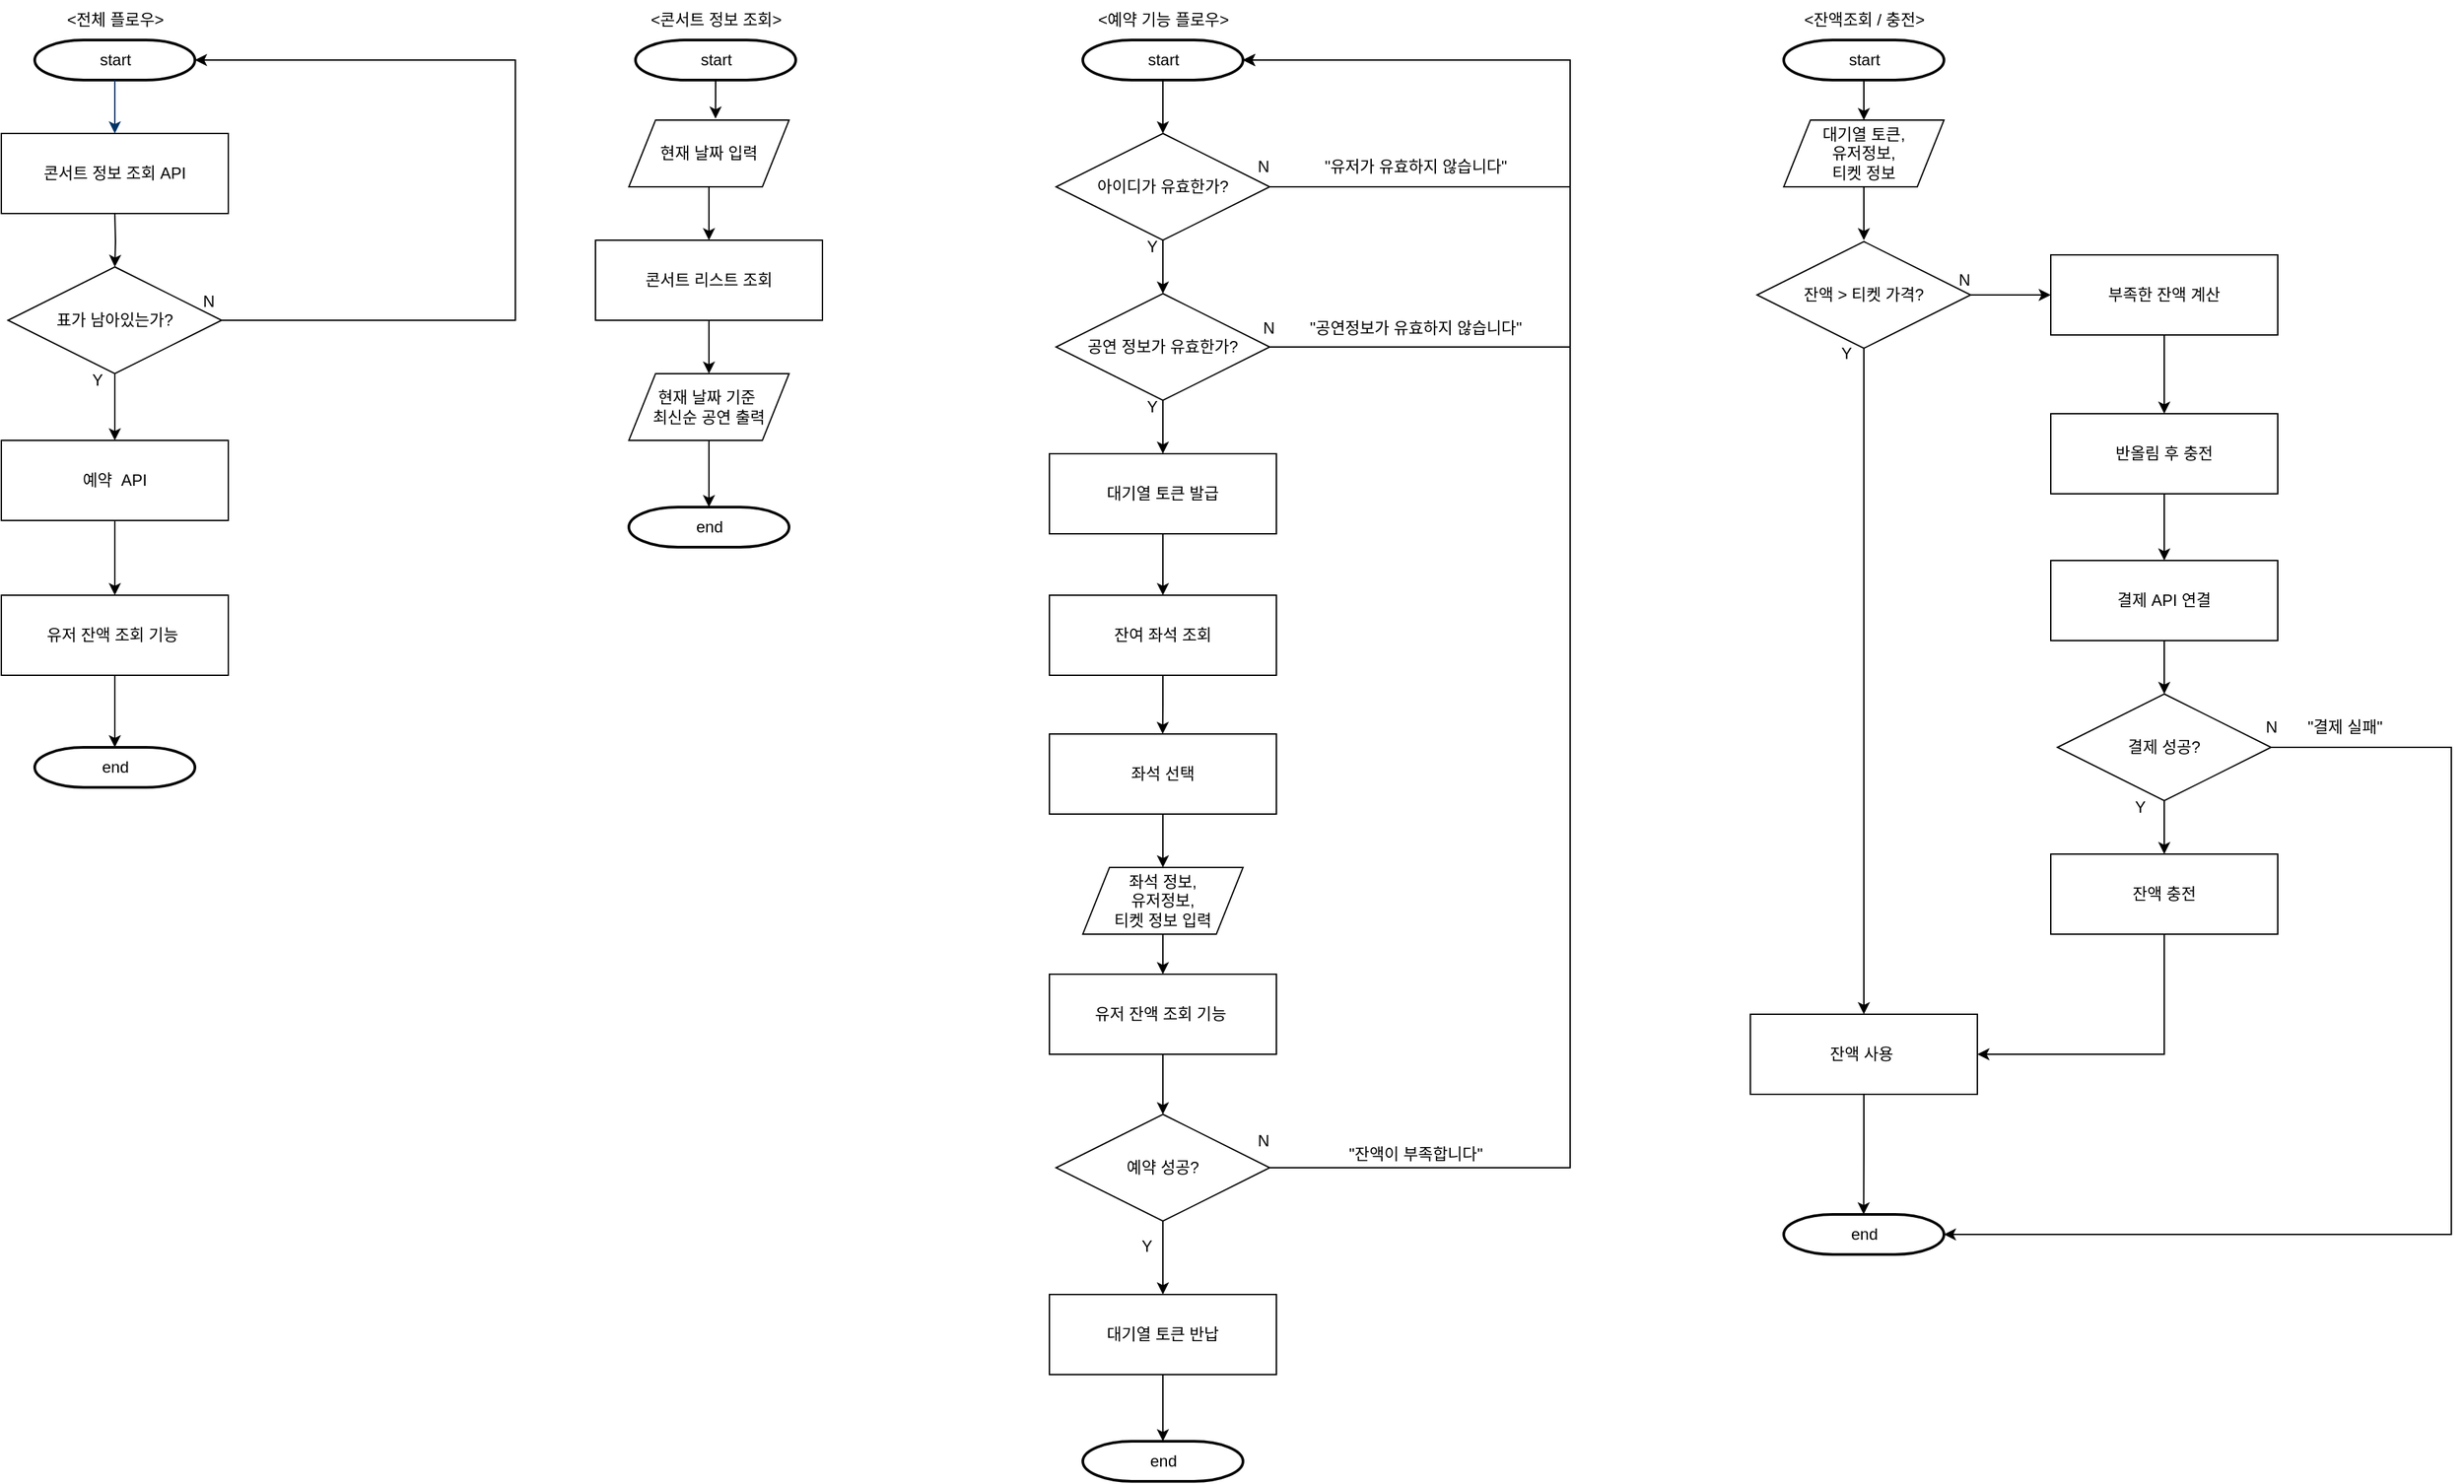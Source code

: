 <mxfile version="24.7.17">
  <diagram id="6a731a19-8d31-9384-78a2-239565b7b9f0" name="Page-1">
    <mxGraphModel dx="2578" dy="1458" grid="1" gridSize="10" guides="1" tooltips="1" connect="1" arrows="1" fold="1" page="1" pageScale="1" pageWidth="1169" pageHeight="827" background="none" math="0" shadow="0">
      <root>
        <mxCell id="0" />
        <mxCell id="1" parent="0" />
        <mxCell id="2" value="start" style="shape=mxgraph.flowchart.terminator;strokeWidth=2;gradientColor=none;gradientDirection=north;fontStyle=0;html=1;" parent="1" vertex="1">
          <mxGeometry x="260" y="60" width="120" height="30" as="geometry" />
        </mxCell>
        <mxCell id="7" style="fontStyle=1;strokeColor=#003366;strokeWidth=1;html=1;" parent="1" source="2" edge="1">
          <mxGeometry relative="1" as="geometry">
            <mxPoint x="320" y="130" as="targetPoint" />
          </mxGeometry>
        </mxCell>
        <mxCell id="9L7pS83hbGjuV_d6aadw-70" value="&amp;lt;전체 플로우&amp;gt;" style="text;html=1;align=center;verticalAlign=middle;resizable=0;points=[];autosize=1;strokeColor=none;fillColor=none;" vertex="1" parent="1">
          <mxGeometry x="270" y="30" width="100" height="30" as="geometry" />
        </mxCell>
        <mxCell id="9L7pS83hbGjuV_d6aadw-151" value="콘서트 정보 조회 API" style="rounded=0;whiteSpace=wrap;html=1;" vertex="1" parent="1">
          <mxGeometry x="235" y="130" width="170" height="60" as="geometry" />
        </mxCell>
        <mxCell id="9L7pS83hbGjuV_d6aadw-203" style="edgeStyle=orthogonalEdgeStyle;rounded=0;orthogonalLoop=1;jettySize=auto;html=1;exitX=0.5;exitY=1;exitDx=0;exitDy=0;entryX=0.5;entryY=0;entryDx=0;entryDy=0;" edge="1" parent="1" target="9L7pS83hbGjuV_d6aadw-202">
          <mxGeometry relative="1" as="geometry">
            <mxPoint x="320" y="190" as="sourcePoint" />
          </mxGeometry>
        </mxCell>
        <mxCell id="9L7pS83hbGjuV_d6aadw-159" style="edgeStyle=orthogonalEdgeStyle;rounded=0;orthogonalLoop=1;jettySize=auto;html=1;exitX=0.5;exitY=1;exitDx=0;exitDy=0;entryX=0.5;entryY=0;entryDx=0;entryDy=0;" edge="1" parent="1" source="9L7pS83hbGjuV_d6aadw-154">
          <mxGeometry relative="1" as="geometry">
            <mxPoint x="320" y="476" as="targetPoint" />
          </mxGeometry>
        </mxCell>
        <mxCell id="9L7pS83hbGjuV_d6aadw-154" value="예약&amp;nbsp; API" style="rounded=0;whiteSpace=wrap;html=1;" vertex="1" parent="1">
          <mxGeometry x="235" y="360" width="170" height="60" as="geometry" />
        </mxCell>
        <mxCell id="9L7pS83hbGjuV_d6aadw-168" value="유저 잔액 조회 기능&amp;nbsp;" style="rounded=0;whiteSpace=wrap;html=1;" vertex="1" parent="1">
          <mxGeometry x="235" y="476" width="170" height="60" as="geometry" />
        </mxCell>
        <mxCell id="9L7pS83hbGjuV_d6aadw-170" value="end" style="shape=mxgraph.flowchart.terminator;strokeWidth=2;gradientColor=none;gradientDirection=north;fontStyle=0;html=1;" vertex="1" parent="1">
          <mxGeometry x="260" y="590" width="120" height="30" as="geometry" />
        </mxCell>
        <mxCell id="9L7pS83hbGjuV_d6aadw-172" style="edgeStyle=orthogonalEdgeStyle;rounded=0;orthogonalLoop=1;jettySize=auto;html=1;entryX=0.5;entryY=0;entryDx=0;entryDy=0;entryPerimeter=0;" edge="1" parent="1" source="9L7pS83hbGjuV_d6aadw-168" target="9L7pS83hbGjuV_d6aadw-170">
          <mxGeometry relative="1" as="geometry" />
        </mxCell>
        <mxCell id="9L7pS83hbGjuV_d6aadw-173" value="start" style="shape=mxgraph.flowchart.terminator;strokeWidth=2;gradientColor=none;gradientDirection=north;fontStyle=0;html=1;" vertex="1" parent="1">
          <mxGeometry x="710" y="60" width="120" height="30" as="geometry" />
        </mxCell>
        <mxCell id="9L7pS83hbGjuV_d6aadw-174" value="&amp;lt;콘서트 정보 조회&amp;gt;" style="text;html=1;align=center;verticalAlign=middle;resizable=0;points=[];autosize=1;strokeColor=none;fillColor=none;" vertex="1" parent="1">
          <mxGeometry x="705" y="30" width="130" height="30" as="geometry" />
        </mxCell>
        <mxCell id="9L7pS83hbGjuV_d6aadw-175" value="현재 날짜 입력" style="shape=parallelogram;perimeter=parallelogramPerimeter;whiteSpace=wrap;html=1;fixedSize=1;" vertex="1" parent="1">
          <mxGeometry x="705" y="120" width="120" height="50" as="geometry" />
        </mxCell>
        <mxCell id="9L7pS83hbGjuV_d6aadw-177" style="edgeStyle=orthogonalEdgeStyle;rounded=0;orthogonalLoop=1;jettySize=auto;html=1;exitX=0.5;exitY=1;exitDx=0;exitDy=0;exitPerimeter=0;entryX=0.541;entryY=-0.022;entryDx=0;entryDy=0;entryPerimeter=0;" edge="1" parent="1" source="9L7pS83hbGjuV_d6aadw-173" target="9L7pS83hbGjuV_d6aadw-175">
          <mxGeometry relative="1" as="geometry" />
        </mxCell>
        <mxCell id="9L7pS83hbGjuV_d6aadw-184" style="edgeStyle=orthogonalEdgeStyle;rounded=0;orthogonalLoop=1;jettySize=auto;html=1;exitX=0.5;exitY=1;exitDx=0;exitDy=0;entryX=0.5;entryY=0;entryDx=0;entryDy=0;" edge="1" parent="1" source="9L7pS83hbGjuV_d6aadw-178" target="9L7pS83hbGjuV_d6aadw-183">
          <mxGeometry relative="1" as="geometry" />
        </mxCell>
        <mxCell id="9L7pS83hbGjuV_d6aadw-178" value="콘서트 리스트 조회" style="rounded=0;whiteSpace=wrap;html=1;" vertex="1" parent="1">
          <mxGeometry x="680" y="210" width="170" height="60" as="geometry" />
        </mxCell>
        <mxCell id="9L7pS83hbGjuV_d6aadw-180" style="edgeStyle=orthogonalEdgeStyle;rounded=0;orthogonalLoop=1;jettySize=auto;html=1;exitX=0.5;exitY=1;exitDx=0;exitDy=0;entryX=0.5;entryY=0;entryDx=0;entryDy=0;" edge="1" parent="1" source="9L7pS83hbGjuV_d6aadw-175" target="9L7pS83hbGjuV_d6aadw-178">
          <mxGeometry relative="1" as="geometry" />
        </mxCell>
        <mxCell id="9L7pS83hbGjuV_d6aadw-183" value="현재 날짜 기준&amp;nbsp;&lt;div&gt;최신순 공연 출력&lt;/div&gt;" style="shape=parallelogram;perimeter=parallelogramPerimeter;whiteSpace=wrap;html=1;fixedSize=1;" vertex="1" parent="1">
          <mxGeometry x="705" y="310" width="120" height="50" as="geometry" />
        </mxCell>
        <mxCell id="9L7pS83hbGjuV_d6aadw-204" style="edgeStyle=orthogonalEdgeStyle;rounded=0;orthogonalLoop=1;jettySize=auto;html=1;exitX=0.5;exitY=1;exitDx=0;exitDy=0;entryX=0.5;entryY=0;entryDx=0;entryDy=0;" edge="1" parent="1" source="9L7pS83hbGjuV_d6aadw-202" target="9L7pS83hbGjuV_d6aadw-154">
          <mxGeometry relative="1" as="geometry" />
        </mxCell>
        <mxCell id="9L7pS83hbGjuV_d6aadw-202" value="표가 남아있는가?" style="rhombus;whiteSpace=wrap;html=1;" vertex="1" parent="1">
          <mxGeometry x="240" y="230" width="160" height="80" as="geometry" />
        </mxCell>
        <mxCell id="9L7pS83hbGjuV_d6aadw-208" style="edgeStyle=orthogonalEdgeStyle;rounded=0;orthogonalLoop=1;jettySize=auto;html=1;exitX=1;exitY=0.5;exitDx=0;exitDy=0;entryX=1;entryY=0.5;entryDx=0;entryDy=0;entryPerimeter=0;" edge="1" parent="1" source="9L7pS83hbGjuV_d6aadw-202" target="2">
          <mxGeometry relative="1" as="geometry">
            <Array as="points">
              <mxPoint x="620" y="270" />
              <mxPoint x="620" y="75" />
            </Array>
          </mxGeometry>
        </mxCell>
        <mxCell id="9L7pS83hbGjuV_d6aadw-210" value="N" style="text;html=1;align=center;verticalAlign=middle;resizable=0;points=[];autosize=1;strokeColor=none;fillColor=none;" vertex="1" parent="1">
          <mxGeometry x="375" y="241" width="30" height="30" as="geometry" />
        </mxCell>
        <mxCell id="9L7pS83hbGjuV_d6aadw-211" value="&amp;nbsp;Y" style="text;html=1;align=center;verticalAlign=middle;resizable=0;points=[];autosize=1;strokeColor=none;fillColor=none;" vertex="1" parent="1">
          <mxGeometry x="290" y="300" width="30" height="30" as="geometry" />
        </mxCell>
        <mxCell id="9L7pS83hbGjuV_d6aadw-233" style="edgeStyle=orthogonalEdgeStyle;rounded=0;orthogonalLoop=1;jettySize=auto;html=1;exitX=0.5;exitY=1;exitDx=0;exitDy=0;exitPerimeter=0;" edge="1" parent="1" source="9L7pS83hbGjuV_d6aadw-220" target="9L7pS83hbGjuV_d6aadw-231">
          <mxGeometry relative="1" as="geometry" />
        </mxCell>
        <mxCell id="9L7pS83hbGjuV_d6aadw-220" value="start" style="shape=mxgraph.flowchart.terminator;strokeWidth=2;gradientColor=none;gradientDirection=north;fontStyle=0;html=1;" vertex="1" parent="1">
          <mxGeometry x="1045" y="60" width="120" height="30" as="geometry" />
        </mxCell>
        <mxCell id="9L7pS83hbGjuV_d6aadw-221" value="&amp;lt;예약 기능 플로우&amp;gt;" style="text;html=1;align=center;verticalAlign=middle;resizable=0;points=[];autosize=1;strokeColor=none;fillColor=none;" vertex="1" parent="1">
          <mxGeometry x="1040" y="30" width="130" height="30" as="geometry" />
        </mxCell>
        <mxCell id="9L7pS83hbGjuV_d6aadw-254" style="edgeStyle=orthogonalEdgeStyle;rounded=0;orthogonalLoop=1;jettySize=auto;html=1;exitX=0.5;exitY=1;exitDx=0;exitDy=0;exitPerimeter=0;entryX=0.5;entryY=0;entryDx=0;entryDy=0;" edge="1" parent="1" source="9L7pS83hbGjuV_d6aadw-222" target="9L7pS83hbGjuV_d6aadw-253">
          <mxGeometry relative="1" as="geometry" />
        </mxCell>
        <mxCell id="9L7pS83hbGjuV_d6aadw-222" value="start" style="shape=mxgraph.flowchart.terminator;strokeWidth=2;gradientColor=none;gradientDirection=north;fontStyle=0;html=1;" vertex="1" parent="1">
          <mxGeometry x="1570" y="60" width="120" height="30" as="geometry" />
        </mxCell>
        <mxCell id="9L7pS83hbGjuV_d6aadw-223" value="&amp;lt;잔액조회 / 충전&amp;gt;" style="text;html=1;align=center;verticalAlign=middle;resizable=0;points=[];autosize=1;strokeColor=none;fillColor=none;" vertex="1" parent="1">
          <mxGeometry x="1570" y="30" width="120" height="30" as="geometry" />
        </mxCell>
        <mxCell id="9L7pS83hbGjuV_d6aadw-234" style="edgeStyle=orthogonalEdgeStyle;rounded=0;orthogonalLoop=1;jettySize=auto;html=1;exitX=0.5;exitY=1;exitDx=0;exitDy=0;" edge="1" parent="1" source="9L7pS83hbGjuV_d6aadw-231" target="9L7pS83hbGjuV_d6aadw-232">
          <mxGeometry relative="1" as="geometry" />
        </mxCell>
        <mxCell id="9L7pS83hbGjuV_d6aadw-231" value="아이디가 유효한가?" style="rhombus;whiteSpace=wrap;html=1;" vertex="1" parent="1">
          <mxGeometry x="1025" y="130" width="160" height="80" as="geometry" />
        </mxCell>
        <mxCell id="9L7pS83hbGjuV_d6aadw-238" style="edgeStyle=orthogonalEdgeStyle;rounded=0;orthogonalLoop=1;jettySize=auto;html=1;exitX=0.5;exitY=1;exitDx=0;exitDy=0;entryX=0.5;entryY=0;entryDx=0;entryDy=0;" edge="1" parent="1" source="9L7pS83hbGjuV_d6aadw-232" target="9L7pS83hbGjuV_d6aadw-236">
          <mxGeometry relative="1" as="geometry" />
        </mxCell>
        <mxCell id="9L7pS83hbGjuV_d6aadw-232" value="공연 정보가 유효한가?" style="rhombus;whiteSpace=wrap;html=1;" vertex="1" parent="1">
          <mxGeometry x="1025" y="250" width="160" height="80" as="geometry" />
        </mxCell>
        <mxCell id="9L7pS83hbGjuV_d6aadw-239" style="edgeStyle=orthogonalEdgeStyle;rounded=0;orthogonalLoop=1;jettySize=auto;html=1;exitX=0.5;exitY=1;exitDx=0;exitDy=0;entryX=0.5;entryY=0;entryDx=0;entryDy=0;" edge="1" parent="1" source="9L7pS83hbGjuV_d6aadw-236" target="9L7pS83hbGjuV_d6aadw-237">
          <mxGeometry relative="1" as="geometry" />
        </mxCell>
        <mxCell id="9L7pS83hbGjuV_d6aadw-236" value="대기열 토큰 발급" style="rounded=0;whiteSpace=wrap;html=1;" vertex="1" parent="1">
          <mxGeometry x="1020" y="370" width="170" height="60" as="geometry" />
        </mxCell>
        <mxCell id="9L7pS83hbGjuV_d6aadw-240" style="edgeStyle=orthogonalEdgeStyle;rounded=0;orthogonalLoop=1;jettySize=auto;html=1;exitX=0.5;exitY=1;exitDx=0;exitDy=0;" edge="1" parent="1" source="9L7pS83hbGjuV_d6aadw-237">
          <mxGeometry relative="1" as="geometry">
            <mxPoint x="1104.833" y="580" as="targetPoint" />
          </mxGeometry>
        </mxCell>
        <mxCell id="9L7pS83hbGjuV_d6aadw-237" value="잔여 좌석 조회" style="rounded=0;whiteSpace=wrap;html=1;" vertex="1" parent="1">
          <mxGeometry x="1020" y="476" width="170" height="60" as="geometry" />
        </mxCell>
        <mxCell id="9L7pS83hbGjuV_d6aadw-243" style="edgeStyle=orthogonalEdgeStyle;rounded=0;orthogonalLoop=1;jettySize=auto;html=1;exitX=0.5;exitY=1;exitDx=0;exitDy=0;" edge="1" parent="1" source="9L7pS83hbGjuV_d6aadw-241" target="9L7pS83hbGjuV_d6aadw-242">
          <mxGeometry relative="1" as="geometry" />
        </mxCell>
        <mxCell id="9L7pS83hbGjuV_d6aadw-241" value="좌석 선택" style="rounded=0;whiteSpace=wrap;html=1;" vertex="1" parent="1">
          <mxGeometry x="1020" y="580" width="170" height="60" as="geometry" />
        </mxCell>
        <mxCell id="9L7pS83hbGjuV_d6aadw-245" style="edgeStyle=orthogonalEdgeStyle;rounded=0;orthogonalLoop=1;jettySize=auto;html=1;exitX=0.5;exitY=1;exitDx=0;exitDy=0;" edge="1" parent="1" source="9L7pS83hbGjuV_d6aadw-242" target="9L7pS83hbGjuV_d6aadw-244">
          <mxGeometry relative="1" as="geometry" />
        </mxCell>
        <mxCell id="9L7pS83hbGjuV_d6aadw-242" value="좌석 정보,&lt;div&gt;유저정보,&lt;/div&gt;&lt;div&gt;티켓 정보 입력&lt;/div&gt;" style="shape=parallelogram;perimeter=parallelogramPerimeter;whiteSpace=wrap;html=1;fixedSize=1;" vertex="1" parent="1">
          <mxGeometry x="1045" y="680" width="120" height="50" as="geometry" />
        </mxCell>
        <mxCell id="9L7pS83hbGjuV_d6aadw-277" value="" style="edgeStyle=orthogonalEdgeStyle;rounded=0;orthogonalLoop=1;jettySize=auto;html=1;" edge="1" parent="1" source="9L7pS83hbGjuV_d6aadw-244" target="9L7pS83hbGjuV_d6aadw-262">
          <mxGeometry relative="1" as="geometry" />
        </mxCell>
        <mxCell id="9L7pS83hbGjuV_d6aadw-244" value="유저 잔액 조회 기능&amp;nbsp;" style="rounded=0;whiteSpace=wrap;html=1;" vertex="1" parent="1">
          <mxGeometry x="1020" y="760" width="170" height="60" as="geometry" />
        </mxCell>
        <mxCell id="9L7pS83hbGjuV_d6aadw-246" style="edgeStyle=orthogonalEdgeStyle;rounded=0;orthogonalLoop=1;jettySize=auto;html=1;exitX=1;exitY=0.5;exitDx=0;exitDy=0;entryX=1;entryY=0.5;entryDx=0;entryDy=0;entryPerimeter=0;" edge="1" parent="1" source="9L7pS83hbGjuV_d6aadw-231" target="9L7pS83hbGjuV_d6aadw-220">
          <mxGeometry relative="1" as="geometry">
            <Array as="points">
              <mxPoint x="1410" y="170" />
              <mxPoint x="1410" y="75" />
            </Array>
          </mxGeometry>
        </mxCell>
        <mxCell id="9L7pS83hbGjuV_d6aadw-248" style="edgeStyle=orthogonalEdgeStyle;rounded=0;orthogonalLoop=1;jettySize=auto;html=1;exitX=1;exitY=0.5;exitDx=0;exitDy=0;entryX=1;entryY=0.5;entryDx=0;entryDy=0;entryPerimeter=0;" edge="1" parent="1" source="9L7pS83hbGjuV_d6aadw-232" target="9L7pS83hbGjuV_d6aadw-220">
          <mxGeometry relative="1" as="geometry">
            <Array as="points">
              <mxPoint x="1410" y="290" />
              <mxPoint x="1410" y="75" />
            </Array>
          </mxGeometry>
        </mxCell>
        <mxCell id="9L7pS83hbGjuV_d6aadw-249" value="N" style="text;html=1;align=center;verticalAlign=middle;resizable=0;points=[];autosize=1;strokeColor=none;fillColor=none;" vertex="1" parent="1">
          <mxGeometry x="1165" y="140" width="30" height="30" as="geometry" />
        </mxCell>
        <mxCell id="9L7pS83hbGjuV_d6aadw-250" value="N" style="text;html=1;align=center;verticalAlign=middle;resizable=0;points=[];autosize=1;strokeColor=none;fillColor=none;" vertex="1" parent="1">
          <mxGeometry x="1169" y="261" width="30" height="30" as="geometry" />
        </mxCell>
        <mxCell id="9L7pS83hbGjuV_d6aadw-251" value="&amp;nbsp;Y" style="text;html=1;align=center;verticalAlign=middle;resizable=0;points=[];autosize=1;strokeColor=none;fillColor=none;" vertex="1" parent="1">
          <mxGeometry x="1080" y="320" width="30" height="30" as="geometry" />
        </mxCell>
        <mxCell id="9L7pS83hbGjuV_d6aadw-252" value="&amp;nbsp;Y" style="text;html=1;align=center;verticalAlign=middle;resizable=0;points=[];autosize=1;strokeColor=none;fillColor=none;" vertex="1" parent="1">
          <mxGeometry x="1080" y="200" width="30" height="30" as="geometry" />
        </mxCell>
        <mxCell id="9L7pS83hbGjuV_d6aadw-256" style="edgeStyle=orthogonalEdgeStyle;rounded=0;orthogonalLoop=1;jettySize=auto;html=1;exitX=0.5;exitY=1;exitDx=0;exitDy=0;" edge="1" parent="1" source="9L7pS83hbGjuV_d6aadw-253">
          <mxGeometry relative="1" as="geometry">
            <mxPoint x="1630" y="210" as="targetPoint" />
          </mxGeometry>
        </mxCell>
        <mxCell id="9L7pS83hbGjuV_d6aadw-253" value="대기열 토큰,&lt;div&gt;유저정보,&lt;/div&gt;&lt;div&gt;티켓 정보&lt;/div&gt;" style="shape=parallelogram;perimeter=parallelogramPerimeter;whiteSpace=wrap;html=1;fixedSize=1;" vertex="1" parent="1">
          <mxGeometry x="1570" y="120" width="120" height="50" as="geometry" />
        </mxCell>
        <mxCell id="9L7pS83hbGjuV_d6aadw-280" style="edgeStyle=orthogonalEdgeStyle;rounded=0;orthogonalLoop=1;jettySize=auto;html=1;exitX=0.5;exitY=1;exitDx=0;exitDy=0;entryX=0.5;entryY=0;entryDx=0;entryDy=0;" edge="1" parent="1" source="9L7pS83hbGjuV_d6aadw-258" target="9L7pS83hbGjuV_d6aadw-270">
          <mxGeometry relative="1" as="geometry" />
        </mxCell>
        <mxCell id="9L7pS83hbGjuV_d6aadw-282" value="" style="edgeStyle=orthogonalEdgeStyle;rounded=0;orthogonalLoop=1;jettySize=auto;html=1;" edge="1" parent="1" source="9L7pS83hbGjuV_d6aadw-258" target="9L7pS83hbGjuV_d6aadw-281">
          <mxGeometry relative="1" as="geometry" />
        </mxCell>
        <mxCell id="9L7pS83hbGjuV_d6aadw-258" value="잔액 &amp;gt; 티켓 가격?" style="rhombus;whiteSpace=wrap;html=1;" vertex="1" parent="1">
          <mxGeometry x="1550" y="211" width="160" height="80" as="geometry" />
        </mxCell>
        <mxCell id="9L7pS83hbGjuV_d6aadw-259" value="end" style="shape=mxgraph.flowchart.terminator;strokeWidth=2;gradientColor=none;gradientDirection=north;fontStyle=0;html=1;" vertex="1" parent="1">
          <mxGeometry x="705" y="410" width="120" height="30" as="geometry" />
        </mxCell>
        <mxCell id="9L7pS83hbGjuV_d6aadw-260" style="edgeStyle=orthogonalEdgeStyle;rounded=0;orthogonalLoop=1;jettySize=auto;html=1;exitX=0.5;exitY=1;exitDx=0;exitDy=0;entryX=0.5;entryY=0;entryDx=0;entryDy=0;entryPerimeter=0;" edge="1" parent="1" source="9L7pS83hbGjuV_d6aadw-183" target="9L7pS83hbGjuV_d6aadw-259">
          <mxGeometry relative="1" as="geometry" />
        </mxCell>
        <mxCell id="9L7pS83hbGjuV_d6aadw-265" style="edgeStyle=orthogonalEdgeStyle;rounded=0;orthogonalLoop=1;jettySize=auto;html=1;exitX=1;exitY=0.5;exitDx=0;exitDy=0;entryX=1;entryY=0.5;entryDx=0;entryDy=0;entryPerimeter=0;" edge="1" parent="1" source="9L7pS83hbGjuV_d6aadw-262" target="9L7pS83hbGjuV_d6aadw-220">
          <mxGeometry relative="1" as="geometry">
            <mxPoint x="1560" y="374.444" as="targetPoint" />
            <Array as="points">
              <mxPoint x="1410" y="905" />
              <mxPoint x="1410" y="75" />
            </Array>
          </mxGeometry>
        </mxCell>
        <mxCell id="9L7pS83hbGjuV_d6aadw-272" style="edgeStyle=orthogonalEdgeStyle;rounded=0;orthogonalLoop=1;jettySize=auto;html=1;exitX=0.5;exitY=1;exitDx=0;exitDy=0;entryX=0.5;entryY=0;entryDx=0;entryDy=0;" edge="1" parent="1" source="9L7pS83hbGjuV_d6aadw-262" target="9L7pS83hbGjuV_d6aadw-271">
          <mxGeometry relative="1" as="geometry" />
        </mxCell>
        <mxCell id="9L7pS83hbGjuV_d6aadw-262" value="예약 성공?" style="rhombus;whiteSpace=wrap;html=1;" vertex="1" parent="1">
          <mxGeometry x="1025" y="865" width="160" height="80" as="geometry" />
        </mxCell>
        <mxCell id="9L7pS83hbGjuV_d6aadw-263" value="end" style="shape=mxgraph.flowchart.terminator;strokeWidth=2;gradientColor=none;gradientDirection=north;fontStyle=0;html=1;" vertex="1" parent="1">
          <mxGeometry x="1045" y="1110" width="120" height="30" as="geometry" />
        </mxCell>
        <mxCell id="9L7pS83hbGjuV_d6aadw-266" value="&quot;공연정보가 유효하지 않습니다&quot;" style="text;html=1;align=center;verticalAlign=middle;resizable=0;points=[];autosize=1;strokeColor=none;fillColor=none;" vertex="1" parent="1">
          <mxGeometry x="1199" y="261" width="190" height="30" as="geometry" />
        </mxCell>
        <mxCell id="9L7pS83hbGjuV_d6aadw-267" value="&quot;유저가 유효하지 않습니다&quot;" style="text;html=1;align=center;verticalAlign=middle;resizable=0;points=[];autosize=1;strokeColor=none;fillColor=none;" vertex="1" parent="1">
          <mxGeometry x="1209" y="140" width="170" height="30" as="geometry" />
        </mxCell>
        <mxCell id="9L7pS83hbGjuV_d6aadw-268" value="N" style="text;html=1;align=center;verticalAlign=middle;resizable=0;points=[];autosize=1;strokeColor=none;fillColor=none;" vertex="1" parent="1">
          <mxGeometry x="1165" y="870" width="30" height="30" as="geometry" />
        </mxCell>
        <mxCell id="9L7pS83hbGjuV_d6aadw-269" value="&amp;nbsp;Y" style="text;html=1;align=center;verticalAlign=middle;resizable=0;points=[];autosize=1;strokeColor=none;fillColor=none;" vertex="1" parent="1">
          <mxGeometry x="1076" y="949" width="30" height="30" as="geometry" />
        </mxCell>
        <mxCell id="9L7pS83hbGjuV_d6aadw-296" style="edgeStyle=orthogonalEdgeStyle;rounded=0;orthogonalLoop=1;jettySize=auto;html=1;exitX=0.5;exitY=1;exitDx=0;exitDy=0;" edge="1" parent="1" source="9L7pS83hbGjuV_d6aadw-270">
          <mxGeometry relative="1" as="geometry">
            <mxPoint x="1629.833" y="940" as="targetPoint" />
          </mxGeometry>
        </mxCell>
        <mxCell id="9L7pS83hbGjuV_d6aadw-270" value="잔액 사용&amp;nbsp;" style="rounded=0;whiteSpace=wrap;html=1;" vertex="1" parent="1">
          <mxGeometry x="1545" y="790" width="170" height="60" as="geometry" />
        </mxCell>
        <mxCell id="9L7pS83hbGjuV_d6aadw-273" style="edgeStyle=orthogonalEdgeStyle;rounded=0;orthogonalLoop=1;jettySize=auto;html=1;exitX=0.5;exitY=1;exitDx=0;exitDy=0;entryX=0.5;entryY=0;entryDx=0;entryDy=0;entryPerimeter=0;" edge="1" parent="1" source="9L7pS83hbGjuV_d6aadw-271" target="9L7pS83hbGjuV_d6aadw-263">
          <mxGeometry relative="1" as="geometry">
            <mxPoint x="1104.833" y="1120" as="targetPoint" />
          </mxGeometry>
        </mxCell>
        <mxCell id="9L7pS83hbGjuV_d6aadw-271" value="대기열 토큰 반납" style="rounded=0;whiteSpace=wrap;html=1;" vertex="1" parent="1">
          <mxGeometry x="1020" y="1000" width="170" height="60" as="geometry" />
        </mxCell>
        <mxCell id="9L7pS83hbGjuV_d6aadw-278" value="&lt;div&gt;&quot;잔액이 부족합니다&quot;&lt;/div&gt;" style="text;html=1;align=center;verticalAlign=middle;resizable=0;points=[];autosize=1;strokeColor=none;fillColor=none;" vertex="1" parent="1">
          <mxGeometry x="1229" y="880" width="130" height="30" as="geometry" />
        </mxCell>
        <mxCell id="9L7pS83hbGjuV_d6aadw-284" value="" style="edgeStyle=orthogonalEdgeStyle;rounded=0;orthogonalLoop=1;jettySize=auto;html=1;" edge="1" parent="1" source="9L7pS83hbGjuV_d6aadw-281" target="9L7pS83hbGjuV_d6aadw-283">
          <mxGeometry relative="1" as="geometry" />
        </mxCell>
        <mxCell id="9L7pS83hbGjuV_d6aadw-281" value="부족한 잔액 계산" style="rounded=0;whiteSpace=wrap;html=1;" vertex="1" parent="1">
          <mxGeometry x="1770" y="221" width="170" height="60" as="geometry" />
        </mxCell>
        <mxCell id="9L7pS83hbGjuV_d6aadw-286" value="" style="edgeStyle=orthogonalEdgeStyle;rounded=0;orthogonalLoop=1;jettySize=auto;html=1;" edge="1" parent="1" source="9L7pS83hbGjuV_d6aadw-283" target="9L7pS83hbGjuV_d6aadw-285">
          <mxGeometry relative="1" as="geometry" />
        </mxCell>
        <mxCell id="9L7pS83hbGjuV_d6aadw-283" value="반올림 후 충전" style="rounded=0;whiteSpace=wrap;html=1;" vertex="1" parent="1">
          <mxGeometry x="1770" y="340" width="170" height="60" as="geometry" />
        </mxCell>
        <mxCell id="9L7pS83hbGjuV_d6aadw-289" style="edgeStyle=orthogonalEdgeStyle;rounded=0;orthogonalLoop=1;jettySize=auto;html=1;exitX=0.5;exitY=1;exitDx=0;exitDy=0;entryX=0.5;entryY=0;entryDx=0;entryDy=0;" edge="1" parent="1" source="9L7pS83hbGjuV_d6aadw-285" target="9L7pS83hbGjuV_d6aadw-288">
          <mxGeometry relative="1" as="geometry" />
        </mxCell>
        <mxCell id="9L7pS83hbGjuV_d6aadw-285" value="결제 API 연결" style="rounded=0;whiteSpace=wrap;html=1;" vertex="1" parent="1">
          <mxGeometry x="1770" y="450" width="170" height="60" as="geometry" />
        </mxCell>
        <mxCell id="9L7pS83hbGjuV_d6aadw-294" value="" style="edgeStyle=orthogonalEdgeStyle;rounded=0;orthogonalLoop=1;jettySize=auto;html=1;" edge="1" parent="1" source="9L7pS83hbGjuV_d6aadw-288" target="9L7pS83hbGjuV_d6aadw-290">
          <mxGeometry relative="1" as="geometry" />
        </mxCell>
        <mxCell id="9L7pS83hbGjuV_d6aadw-288" value="결제 성공?" style="rhombus;whiteSpace=wrap;html=1;" vertex="1" parent="1">
          <mxGeometry x="1775" y="550" width="160" height="80" as="geometry" />
        </mxCell>
        <mxCell id="9L7pS83hbGjuV_d6aadw-295" style="edgeStyle=orthogonalEdgeStyle;rounded=0;orthogonalLoop=1;jettySize=auto;html=1;exitX=0.5;exitY=1;exitDx=0;exitDy=0;entryX=1;entryY=0.5;entryDx=0;entryDy=0;" edge="1" parent="1" source="9L7pS83hbGjuV_d6aadw-290" target="9L7pS83hbGjuV_d6aadw-270">
          <mxGeometry relative="1" as="geometry" />
        </mxCell>
        <mxCell id="9L7pS83hbGjuV_d6aadw-290" value="잔액 충전" style="rounded=0;whiteSpace=wrap;html=1;" vertex="1" parent="1">
          <mxGeometry x="1770" y="670" width="170" height="60" as="geometry" />
        </mxCell>
        <mxCell id="9L7pS83hbGjuV_d6aadw-297" value="end" style="shape=mxgraph.flowchart.terminator;strokeWidth=2;gradientColor=none;gradientDirection=north;fontStyle=0;html=1;" vertex="1" parent="1">
          <mxGeometry x="1570" y="940" width="120" height="30" as="geometry" />
        </mxCell>
        <mxCell id="9L7pS83hbGjuV_d6aadw-298" value="N" style="text;html=1;align=center;verticalAlign=middle;resizable=0;points=[];autosize=1;strokeColor=none;fillColor=none;" vertex="1" parent="1">
          <mxGeometry x="1690" y="225" width="30" height="30" as="geometry" />
        </mxCell>
        <mxCell id="9L7pS83hbGjuV_d6aadw-299" value="&amp;nbsp;Y" style="text;html=1;align=center;verticalAlign=middle;resizable=0;points=[];autosize=1;strokeColor=none;fillColor=none;" vertex="1" parent="1">
          <mxGeometry x="1600" y="280" width="30" height="30" as="geometry" />
        </mxCell>
        <mxCell id="9L7pS83hbGjuV_d6aadw-300" value="&amp;nbsp;Y" style="text;html=1;align=center;verticalAlign=middle;resizable=0;points=[];autosize=1;strokeColor=none;fillColor=none;" vertex="1" parent="1">
          <mxGeometry x="1820" y="620" width="30" height="30" as="geometry" />
        </mxCell>
        <mxCell id="9L7pS83hbGjuV_d6aadw-301" value="N" style="text;html=1;align=center;verticalAlign=middle;resizable=0;points=[];autosize=1;strokeColor=none;fillColor=none;" vertex="1" parent="1">
          <mxGeometry x="1920" y="560" width="30" height="30" as="geometry" />
        </mxCell>
        <mxCell id="9L7pS83hbGjuV_d6aadw-302" value="&lt;div&gt;&quot;결제 실패&quot;&lt;/div&gt;" style="text;html=1;align=center;verticalAlign=middle;resizable=0;points=[];autosize=1;strokeColor=none;fillColor=none;" vertex="1" parent="1">
          <mxGeometry x="1950" y="560" width="80" height="30" as="geometry" />
        </mxCell>
        <mxCell id="9L7pS83hbGjuV_d6aadw-306" style="edgeStyle=orthogonalEdgeStyle;rounded=0;orthogonalLoop=1;jettySize=auto;html=1;exitX=1;exitY=0.5;exitDx=0;exitDy=0;entryX=1;entryY=0.5;entryDx=0;entryDy=0;entryPerimeter=0;" edge="1" parent="1" source="9L7pS83hbGjuV_d6aadw-288" target="9L7pS83hbGjuV_d6aadw-297">
          <mxGeometry relative="1" as="geometry">
            <Array as="points">
              <mxPoint x="2070" y="590" />
              <mxPoint x="2070" y="955" />
            </Array>
          </mxGeometry>
        </mxCell>
      </root>
    </mxGraphModel>
  </diagram>
</mxfile>
